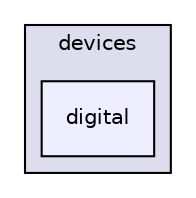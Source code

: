 digraph "python/webiopi/devices/digital" {
  compound=true
  node [ fontsize="10", fontname="Helvetica"];
  edge [ labelfontsize="10", labelfontname="Helvetica"];
  subgraph clusterdir_057d0b970b2631602d36df3d4c352168 {
    graph [ bgcolor="#ddddee", pencolor="black", label="devices" fontname="Helvetica", fontsize="10", URL="dir_057d0b970b2631602d36df3d4c352168.html"]
  dir_6f13ca930b428ca4711a8929929d1c1a [shape=box, label="digital", style="filled", fillcolor="#eeeeff", pencolor="black", URL="dir_6f13ca930b428ca4711a8929929d1c1a.html"];
  }
}
